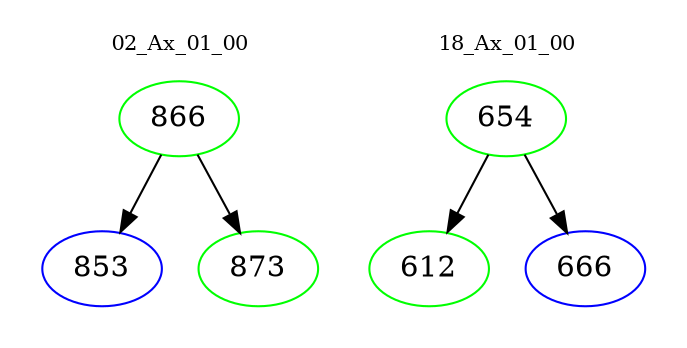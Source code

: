 digraph{
subgraph cluster_0 {
color = white
label = "02_Ax_01_00";
fontsize=10;
T0_866 [label="866", color="green"]
T0_866 -> T0_853 [color="black"]
T0_853 [label="853", color="blue"]
T0_866 -> T0_873 [color="black"]
T0_873 [label="873", color="green"]
}
subgraph cluster_1 {
color = white
label = "18_Ax_01_00";
fontsize=10;
T1_654 [label="654", color="green"]
T1_654 -> T1_612 [color="black"]
T1_612 [label="612", color="green"]
T1_654 -> T1_666 [color="black"]
T1_666 [label="666", color="blue"]
}
}
